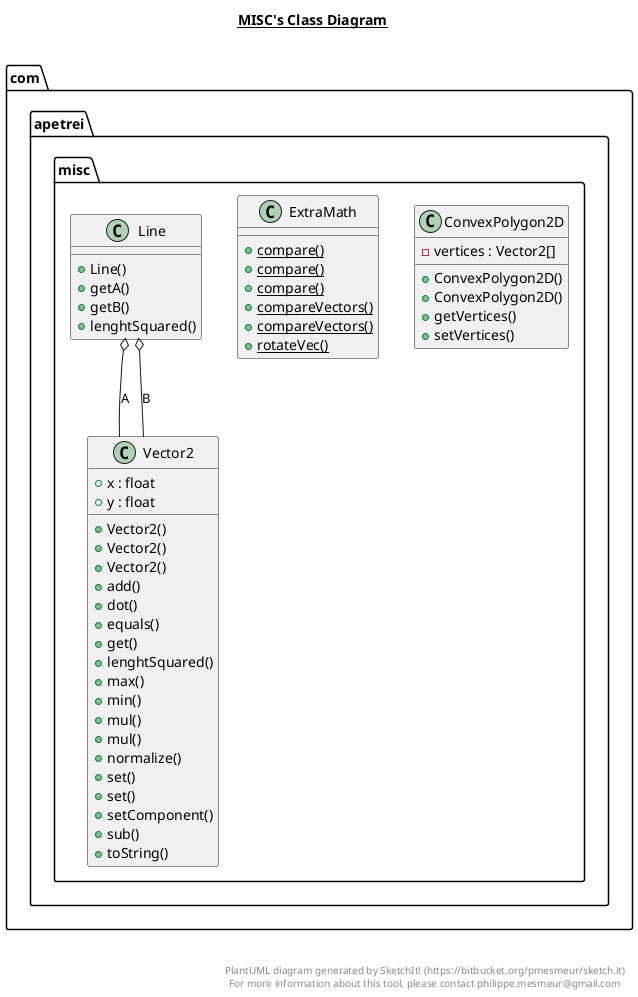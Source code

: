 @startuml

title __MISC's Class Diagram__\n

  namespace com.apetrei.misc {
    class com.apetrei.misc.ConvexPolygon2D {
        - vertices : Vector2[]
        + ConvexPolygon2D()
        + ConvexPolygon2D()
        + getVertices()
        + setVertices()
    }
  }
  

  namespace com.apetrei.misc {
    class com.apetrei.misc.ExtraMath {
        {static} + compare()
        {static} + compare()
        {static} + compare()
        {static} + compareVectors()
        {static} + compareVectors()
        {static} + rotateVec()
    }
  }
  

  namespace com.apetrei.misc {
    class com.apetrei.misc.Line {
        + Line()
        + getA()
        + getB()
        + lenghtSquared()
    }
  }
  

  namespace com.apetrei.misc {
    class com.apetrei.misc.Vector2 {
        + x : float
        + y : float
        + Vector2()
        + Vector2()
        + Vector2()
        + add()
        + dot()
        + equals()
        + get()
        + lenghtSquared()
        + max()
        + min()
        + mul()
        + mul()
        + normalize()
        + set()
        + set()
        + setComponent()
        + sub()
        + toString()
    }
  }
  

  com.apetrei.misc.Line o-- com.apetrei.misc.Vector2 : A
  com.apetrei.misc.Line o-- com.apetrei.misc.Vector2 : B


right footer


PlantUML diagram generated by SketchIt! (https://bitbucket.org/pmesmeur/sketch.it)
For more information about this tool, please contact philippe.mesmeur@gmail.com
endfooter

@enduml
